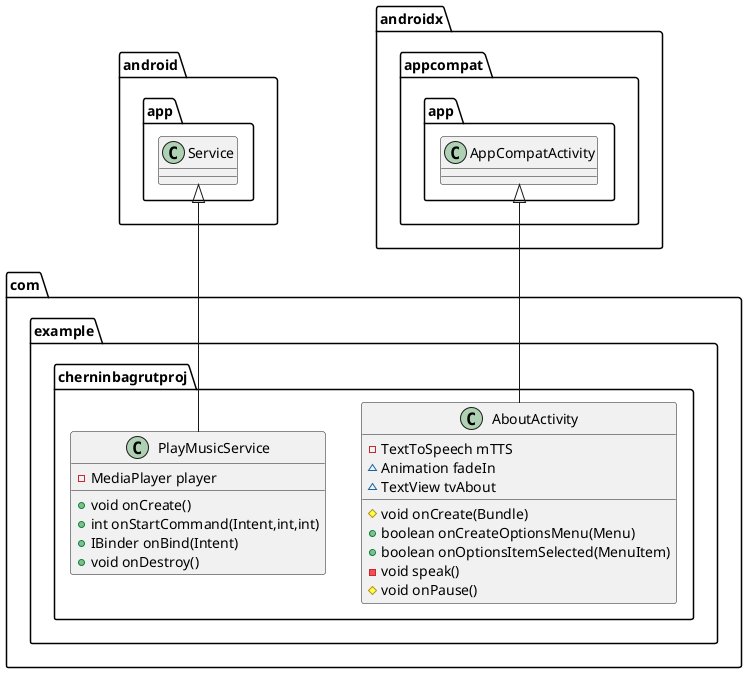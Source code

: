 @startuml
class com.example.cherninbagrutproj.PlayMusicService {
- MediaPlayer player
+ void onCreate()
+ int onStartCommand(Intent,int,int)
+ IBinder onBind(Intent)
+ void onDestroy()
}
class com.example.cherninbagrutproj.AboutActivity {
- TextToSpeech mTTS
~ Animation fadeIn
~ TextView tvAbout
# void onCreate(Bundle)
+ boolean onCreateOptionsMenu(Menu)
+ boolean onOptionsItemSelected(MenuItem)
- void speak()
# void onPause()
}


android.app.Service <|-- com.example.cherninbagrutproj.PlayMusicService
androidx.appcompat.app.AppCompatActivity <|-- com.example.cherninbagrutproj.AboutActivity
@enduml